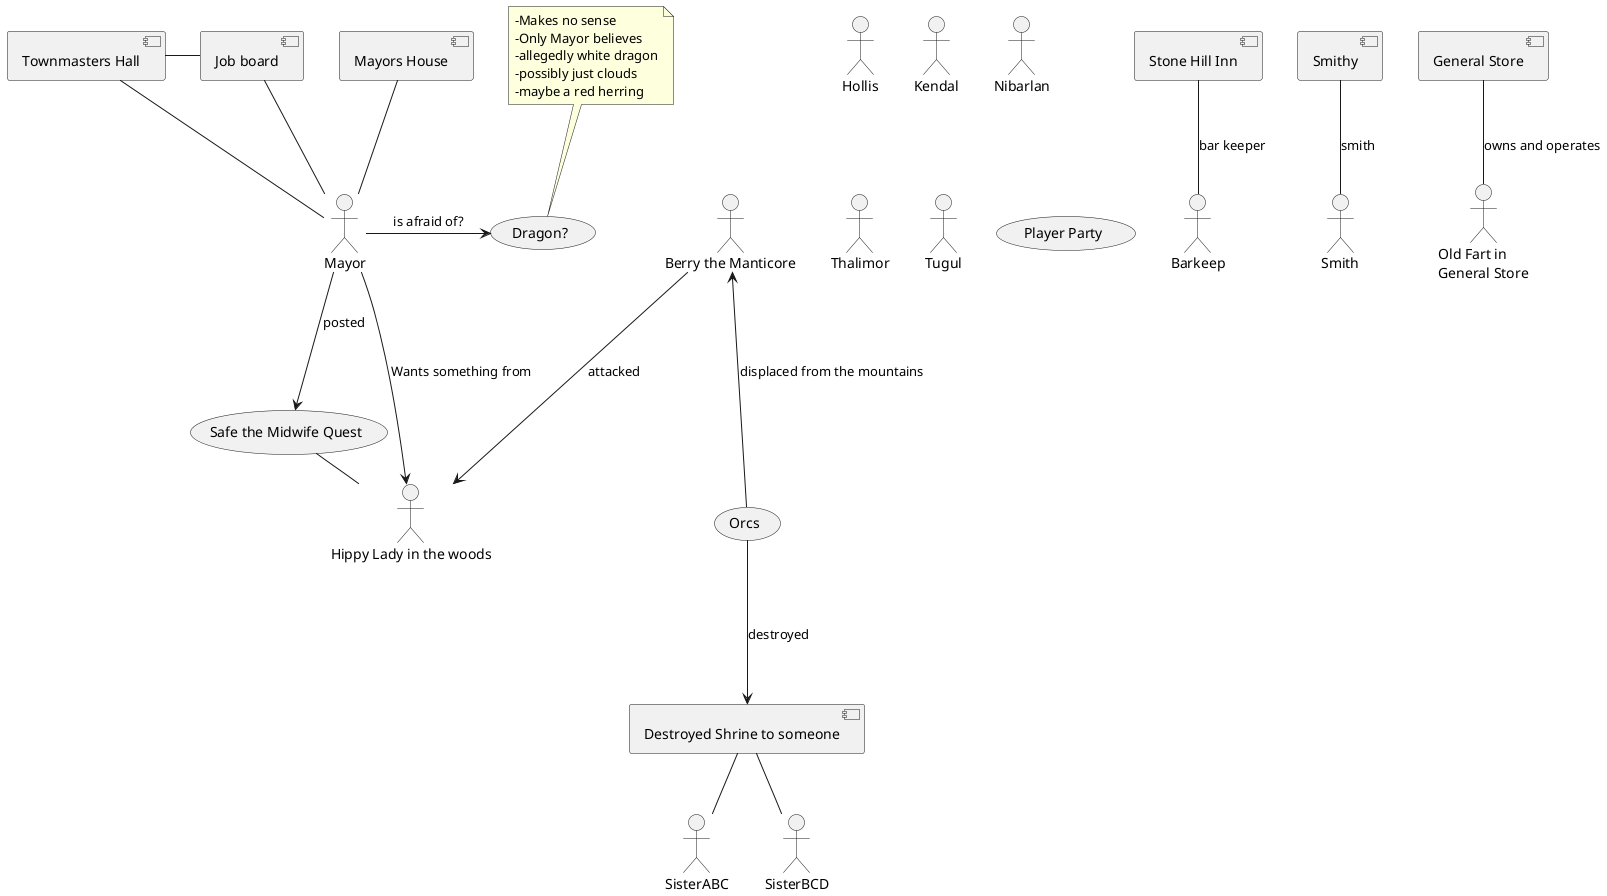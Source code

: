 @startuml Conspiracy Graph

'Actors here:

actor Hollis
actor Kendal
actor Nibarlan
actor Thalimor
actor Tugul

actor Barkeep
actor Smith
actor SisterABC
actor SisterBCD
actor "Old Fart in\nGeneral Store" as generalStoreGuy
actor Mayor
actor "Berry the Manticore" as manticorBerry
actor "Hippy Lady in the woods" as potionSeller

'Locations here

[Stone Hill Inn] as stoneHillInn
[Townmasters Hall] as townHall
[Job board] as jobBoard
[Smithy]
[Destroyed Shrine to someone] as shrine 
[General Store] as generalStore
[Mayors House] as mayorsHouse

'General Concepts?

(Orcs)
(Player Party) as party
(Safe the Midwife Quest) as quest1
(Dragon?) as dragon

'Relations here
    
stoneHillInn -- Barkeep : bar keeper
Smithy -- Smith : smith
shrine -- SisterABC
shrine -- SisterBCD
generalStore -- generalStoreGuy : owns and operates
townHall -- Mayor
mayorsHouse -- Mayor
townHall - jobBoard
jobBoard -- Mayor
manticorBerry <--- Orcs : displaced from the mountains
Orcs ---> shrine : destroyed
Mayor --> quest1 : posted
quest1 - potionSeller
manticorBerry ---> potionSeller : attacked
Mayor ---> potionSeller : Wants something from
dragon <- Mayor : is afraid of?


'Notes
note top of dragon
    -Makes no sense
    -Only Mayor believes
    -allegedly white dragon
    -possibly just clouds
    -maybe a red herring
end note

@enduml
